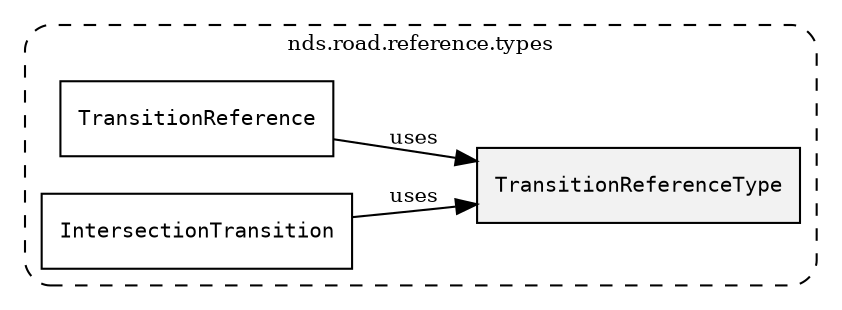 /**
 * This dot file creates symbol collaboration diagram for TransitionReferenceType.
 */
digraph ZSERIO
{
    node [shape=box, fontsize=10];
    rankdir="LR";
    fontsize=10;
    tooltip="TransitionReferenceType collaboration diagram";

    subgraph "cluster_nds.road.reference.types"
    {
        style="dashed, rounded";
        label="nds.road.reference.types";
        tooltip="Package nds.road.reference.types";
        href="../../../content/packages/nds.road.reference.types.html#Package-nds-road-reference-types";
        target="_parent";

        "TransitionReferenceType" [style="filled", fillcolor="#0000000D", target="_parent", label=<<font face="monospace"><table align="center" border="0" cellspacing="0" cellpadding="0"><tr><td href="../../../content/packages/nds.road.reference.types.html#Enum-TransitionReferenceType" title="Enum defined in nds.road.reference.types">TransitionReferenceType</td></tr></table></font>>];
        "TransitionReference" [target="_parent", label=<<font face="monospace"><table align="center" border="0" cellspacing="0" cellpadding="0"><tr><td href="../../../content/packages/nds.road.reference.types.html#Structure-TransitionReference" title="Structure defined in nds.road.reference.types">TransitionReference</td></tr></table></font>>];
        "IntersectionTransition" [target="_parent", label=<<font face="monospace"><table align="center" border="0" cellspacing="0" cellpadding="0"><tr><td href="../../../content/packages/nds.road.reference.types.html#Structure-IntersectionTransition" title="Structure defined in nds.road.reference.types">IntersectionTransition</td></tr></table></font>>];
    }

    "TransitionReference" -> "TransitionReferenceType" [label="uses", fontsize=10];
    "IntersectionTransition" -> "TransitionReferenceType" [label="uses", fontsize=10];
}
